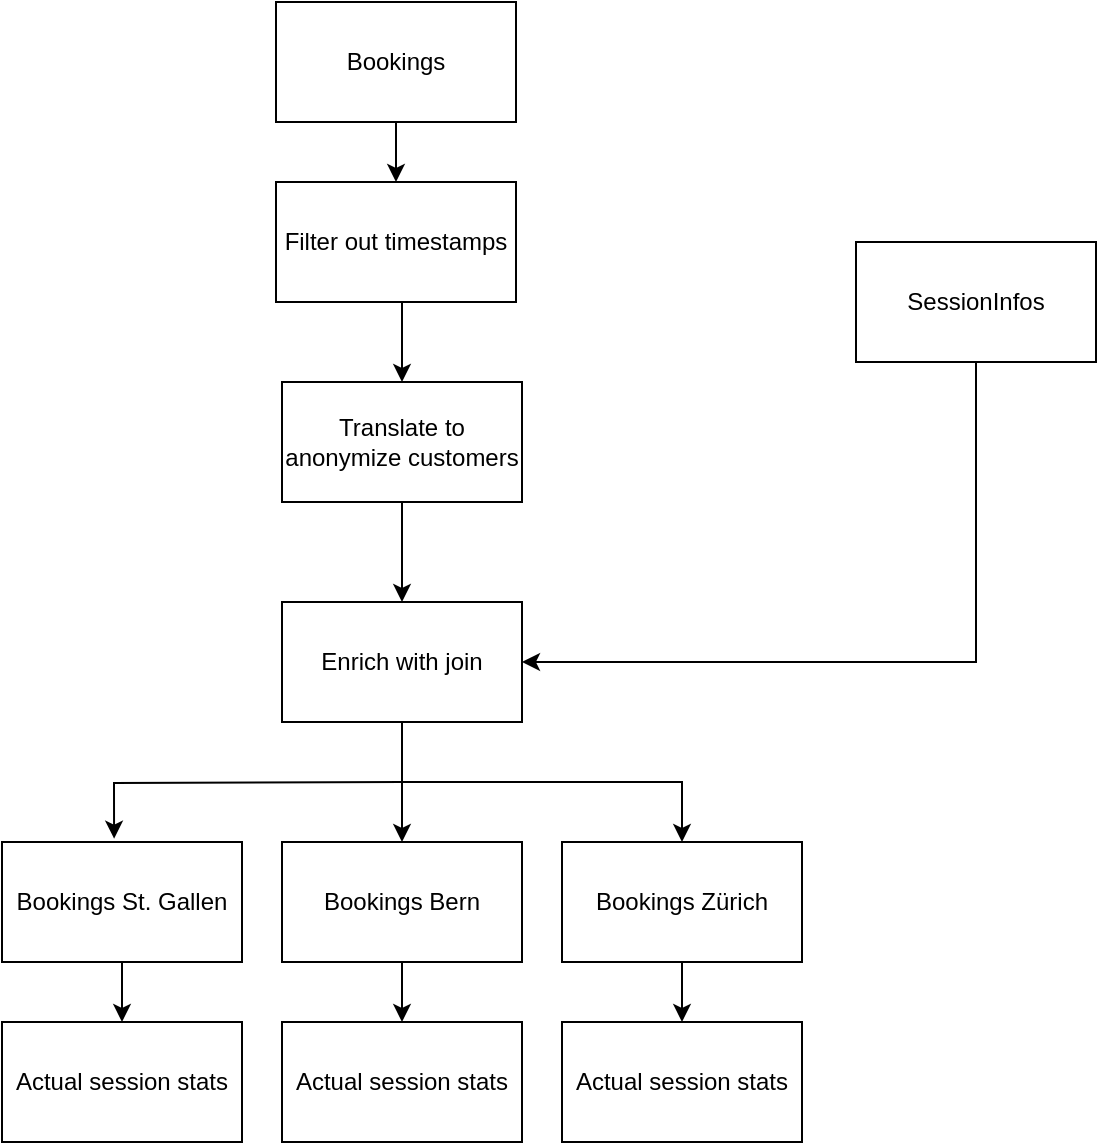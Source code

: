 <mxfile version="24.4.0" type="device">
  <diagram name="Seite-1" id="xITzAWoCHMejRdA5lkqf">
    <mxGraphModel dx="1154" dy="793" grid="1" gridSize="10" guides="1" tooltips="1" connect="1" arrows="1" fold="1" page="1" pageScale="1" pageWidth="827" pageHeight="1169" math="0" shadow="0">
      <root>
        <mxCell id="0" />
        <mxCell id="1" parent="0" />
        <mxCell id="TeYwSJDQJ6puLv1XYmJL-1" value="&lt;div&gt;Bookings&lt;/div&gt;" style="rounded=0;whiteSpace=wrap;html=1;" parent="1" vertex="1">
          <mxGeometry x="150" y="50" width="120" height="60" as="geometry" />
        </mxCell>
        <mxCell id="TeYwSJDQJ6puLv1XYmJL-2" value="" style="endArrow=classic;html=1;rounded=0;exitX=0.5;exitY=1;exitDx=0;exitDy=0;" parent="1" source="TeYwSJDQJ6puLv1XYmJL-1" target="TeYwSJDQJ6puLv1XYmJL-3" edge="1">
          <mxGeometry width="50" height="50" relative="1" as="geometry">
            <mxPoint x="390" y="390" as="sourcePoint" />
            <mxPoint x="400" y="160" as="targetPoint" />
          </mxGeometry>
        </mxCell>
        <mxCell id="TeYwSJDQJ6puLv1XYmJL-3" value="Filter out timestamps" style="rounded=0;whiteSpace=wrap;html=1;" parent="1" vertex="1">
          <mxGeometry x="150" y="140" width="120" height="60" as="geometry" />
        </mxCell>
        <mxCell id="TeYwSJDQJ6puLv1XYmJL-4" value="Translate to anonymize customers" style="rounded=0;whiteSpace=wrap;html=1;" parent="1" vertex="1">
          <mxGeometry x="153" y="240" width="120" height="60" as="geometry" />
        </mxCell>
        <mxCell id="TeYwSJDQJ6puLv1XYmJL-5" value="" style="endArrow=classic;html=1;rounded=0;exitX=0.5;exitY=1;exitDx=0;exitDy=0;entryX=0.5;entryY=0;entryDx=0;entryDy=0;" parent="1" target="TeYwSJDQJ6puLv1XYmJL-4" edge="1">
          <mxGeometry width="50" height="50" relative="1" as="geometry">
            <mxPoint x="213" y="200" as="sourcePoint" />
            <mxPoint x="253" y="340" as="targetPoint" />
          </mxGeometry>
        </mxCell>
        <mxCell id="TeYwSJDQJ6puLv1XYmJL-6" value="" style="endArrow=classic;html=1;rounded=0;entryX=0.5;entryY=0;entryDx=0;entryDy=0;" parent="1" source="TeYwSJDQJ6puLv1XYmJL-4" target="TeYwSJDQJ6puLv1XYmJL-19" edge="1">
          <mxGeometry width="50" height="50" relative="1" as="geometry">
            <mxPoint x="213" y="350" as="sourcePoint" />
            <mxPoint x="213" y="360" as="targetPoint" />
          </mxGeometry>
        </mxCell>
        <mxCell id="TeYwSJDQJ6puLv1XYmJL-7" value="" style="endArrow=classic;html=1;rounded=0;edgeStyle=orthogonalEdgeStyle;" parent="1" target="TeYwSJDQJ6puLv1XYmJL-8" edge="1">
          <mxGeometry width="50" height="50" relative="1" as="geometry">
            <mxPoint x="213" y="440" as="sourcePoint" />
            <mxPoint x="283" y="470" as="targetPoint" />
            <Array as="points">
              <mxPoint x="353" y="440" />
            </Array>
          </mxGeometry>
        </mxCell>
        <mxCell id="TeYwSJDQJ6puLv1XYmJL-8" value="Bookings Zürich" style="rounded=0;whiteSpace=wrap;html=1;" parent="1" vertex="1">
          <mxGeometry x="293" y="470" width="120" height="60" as="geometry" />
        </mxCell>
        <mxCell id="TeYwSJDQJ6puLv1XYmJL-9" value="Bookings Bern" style="rounded=0;whiteSpace=wrap;html=1;" parent="1" vertex="1">
          <mxGeometry x="153" y="470" width="120" height="60" as="geometry" />
        </mxCell>
        <mxCell id="TeYwSJDQJ6puLv1XYmJL-10" value="Bookings St. Gallen" style="rounded=0;whiteSpace=wrap;html=1;" parent="1" vertex="1">
          <mxGeometry x="13" y="470" width="120" height="60" as="geometry" />
        </mxCell>
        <mxCell id="TeYwSJDQJ6puLv1XYmJL-11" value="" style="endArrow=classic;html=1;rounded=0;entryX=0.467;entryY=-0.028;entryDx=0;entryDy=0;entryPerimeter=0;edgeStyle=orthogonalEdgeStyle;" parent="1" target="TeYwSJDQJ6puLv1XYmJL-10" edge="1">
          <mxGeometry width="50" height="50" relative="1" as="geometry">
            <mxPoint x="213" y="440" as="sourcePoint" />
            <mxPoint x="243" y="440" as="targetPoint" />
          </mxGeometry>
        </mxCell>
        <mxCell id="TeYwSJDQJ6puLv1XYmJL-12" value="Actual session stats" style="rounded=0;whiteSpace=wrap;html=1;" parent="1" vertex="1">
          <mxGeometry x="13" y="560" width="120" height="60" as="geometry" />
        </mxCell>
        <mxCell id="TeYwSJDQJ6puLv1XYmJL-13" value="Actual session stats" style="rounded=0;whiteSpace=wrap;html=1;" parent="1" vertex="1">
          <mxGeometry x="153" y="560" width="120" height="60" as="geometry" />
        </mxCell>
        <mxCell id="TeYwSJDQJ6puLv1XYmJL-14" value="Actual session stats" style="rounded=0;whiteSpace=wrap;html=1;" parent="1" vertex="1">
          <mxGeometry x="293" y="560" width="120" height="60" as="geometry" />
        </mxCell>
        <mxCell id="TeYwSJDQJ6puLv1XYmJL-15" value="" style="endArrow=classic;html=1;rounded=0;exitX=0.5;exitY=1;exitDx=0;exitDy=0;" parent="1" source="TeYwSJDQJ6puLv1XYmJL-10" target="TeYwSJDQJ6puLv1XYmJL-12" edge="1">
          <mxGeometry width="50" height="50" relative="1" as="geometry">
            <mxPoint x="223" y="420" as="sourcePoint" />
            <mxPoint x="273" y="370" as="targetPoint" />
          </mxGeometry>
        </mxCell>
        <mxCell id="TeYwSJDQJ6puLv1XYmJL-16" value="" style="endArrow=classic;html=1;rounded=0;exitX=0.5;exitY=1;exitDx=0;exitDy=0;entryX=0.5;entryY=0;entryDx=0;entryDy=0;" parent="1" source="TeYwSJDQJ6puLv1XYmJL-9" target="TeYwSJDQJ6puLv1XYmJL-13" edge="1">
          <mxGeometry width="50" height="50" relative="1" as="geometry">
            <mxPoint x="223" y="420" as="sourcePoint" />
            <mxPoint x="273" y="370" as="targetPoint" />
          </mxGeometry>
        </mxCell>
        <mxCell id="TeYwSJDQJ6puLv1XYmJL-17" value="" style="endArrow=classic;html=1;rounded=0;exitX=0.5;exitY=1;exitDx=0;exitDy=0;" parent="1" source="TeYwSJDQJ6puLv1XYmJL-8" target="TeYwSJDQJ6puLv1XYmJL-14" edge="1">
          <mxGeometry width="50" height="50" relative="1" as="geometry">
            <mxPoint x="223" y="420" as="sourcePoint" />
            <mxPoint x="273" y="370" as="targetPoint" />
          </mxGeometry>
        </mxCell>
        <mxCell id="TeYwSJDQJ6puLv1XYmJL-18" value="SessionInfos" style="rounded=0;whiteSpace=wrap;html=1;" parent="1" vertex="1">
          <mxGeometry x="440" y="170" width="120" height="60" as="geometry" />
        </mxCell>
        <mxCell id="TeYwSJDQJ6puLv1XYmJL-19" value="Enrich with join" style="rounded=0;whiteSpace=wrap;html=1;" parent="1" vertex="1">
          <mxGeometry x="153" y="350" width="120" height="60" as="geometry" />
        </mxCell>
        <mxCell id="TeYwSJDQJ6puLv1XYmJL-20" value="" style="endArrow=classic;html=1;rounded=0;entryX=1;entryY=0.5;entryDx=0;entryDy=0;exitX=0.5;exitY=1;exitDx=0;exitDy=0;edgeStyle=orthogonalEdgeStyle;" parent="1" source="TeYwSJDQJ6puLv1XYmJL-18" target="TeYwSJDQJ6puLv1XYmJL-19" edge="1">
          <mxGeometry width="50" height="50" relative="1" as="geometry">
            <mxPoint x="410" y="340" as="sourcePoint" />
            <mxPoint x="460" y="290" as="targetPoint" />
          </mxGeometry>
        </mxCell>
        <mxCell id="TeYwSJDQJ6puLv1XYmJL-21" value="" style="endArrow=classic;html=1;rounded=0;exitX=0.5;exitY=1;exitDx=0;exitDy=0;entryX=0.5;entryY=0;entryDx=0;entryDy=0;" parent="1" source="TeYwSJDQJ6puLv1XYmJL-19" target="TeYwSJDQJ6puLv1XYmJL-9" edge="1">
          <mxGeometry width="50" height="50" relative="1" as="geometry">
            <mxPoint x="410" y="340" as="sourcePoint" />
            <mxPoint x="213" y="440" as="targetPoint" />
          </mxGeometry>
        </mxCell>
      </root>
    </mxGraphModel>
  </diagram>
</mxfile>
